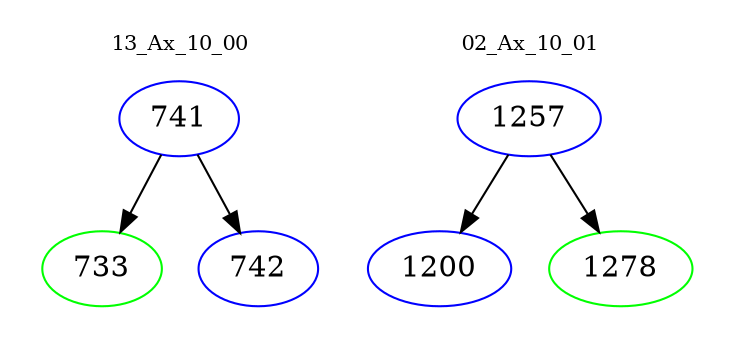 digraph{
subgraph cluster_0 {
color = white
label = "13_Ax_10_00";
fontsize=10;
T0_741 [label="741", color="blue"]
T0_741 -> T0_733 [color="black"]
T0_733 [label="733", color="green"]
T0_741 -> T0_742 [color="black"]
T0_742 [label="742", color="blue"]
}
subgraph cluster_1 {
color = white
label = "02_Ax_10_01";
fontsize=10;
T1_1257 [label="1257", color="blue"]
T1_1257 -> T1_1200 [color="black"]
T1_1200 [label="1200", color="blue"]
T1_1257 -> T1_1278 [color="black"]
T1_1278 [label="1278", color="green"]
}
}
